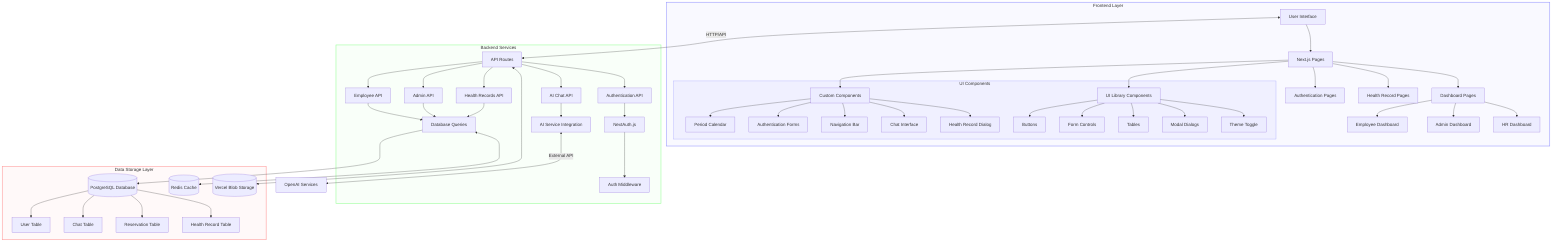 graph TD
    subgraph FrontendLayer["Frontend Layer"]
        UI[User Interface] --> NextPages[Next.js Pages]
        NextPages --> AuthPages[Authentication Pages]
        NextPages --> Dashboard[Dashboard Pages]
        NextPages --> HealthRecords[Health Record Pages]
        Dashboard --> EmpDash[Employee Dashboard]
        Dashboard --> AdminDash[Admin Dashboard]
        Dashboard --> HRDash[HR Dashboard]
        
        subgraph UIComponents["UI Components"]
            CustomComp[Custom Components] --> PerCal[Period Calendar]
            CustomComp --> AuthForm[Authentication Forms]
            CustomComp --> NavBar[Navigation Bar]
            CustomComp --> ChatUI[Chat Interface]
            CustomComp --> RecordDialog[Health Record Dialog]
            
            UILib[UI Library Components] --> Buttons[Buttons]
            UILib --> Forms[Form Controls]
            UILib --> Tables[Tables]
            UILib --> Modals[Modal Dialogs]
            UILib --> ThemeToggle[Theme Toggle]
        end
        
        NextPages --> CustomComp
        NextPages --> UILib
    end
    
    subgraph BackendServices["Backend Services"]
        APIRoutes[API Routes] --> AuthAPI[Authentication API]
        APIRoutes --> EmployeeAPI[Employee API]
        APIRoutes --> AdminAPI[Admin API]
        APIRoutes --> HealthAPI[Health Records API]
        APIRoutes --> AIChat[AI Chat API]
        
        AuthAPI --> NextAuth[NextAuth.js]
        NextAuth --> Middleware[Auth Middleware]
        
        EmployeeAPI --> DBQueries[Database Queries]
        AdminAPI --> DBQueries
        HealthAPI --> DBQueries
        AIChat --> AIService[AI Service Integration]
    end
    
    subgraph DataStorageLayer["Data Storage Layer"]
        DBQueries --> PostgreSQL[(PostgreSQL Database)]
        DBQueries <--> Redis[(Redis Cache)]
        APIRoutes <--> BlobStorage[(Vercel Blob Storage)]
        
        PostgreSQL --> UserTable[User Table]
        PostgreSQL --> ChatTable[Chat Table]
        PostgreSQL --> ReservationTable[Reservation Table]
        PostgreSQL --> HealthRecordTable[Health Record Table]
    end
    
    UI <--HTTP/API--> APIRoutes
    AIService <--External API--> OpenAI[OpenAI Services]
    
    classDef frontendStyle fill:#f9f9ff,stroke:#9999ff,stroke-width:2px
    classDef backendStyle fill:#f9fff9,stroke:#99ff99,stroke-width:2px
    classDef dataStyle fill:#fff9f9,stroke:#ff9999,stroke-width:2px
    classDef uiCompStyle fill:#f0f0ff,stroke:#9090ff,stroke-width:1px
    
    class FrontendLayer frontendStyle
    class BackendServices backendStyle
    class DataStorageLayer dataStyle
    class UIComponents uiCompStyle